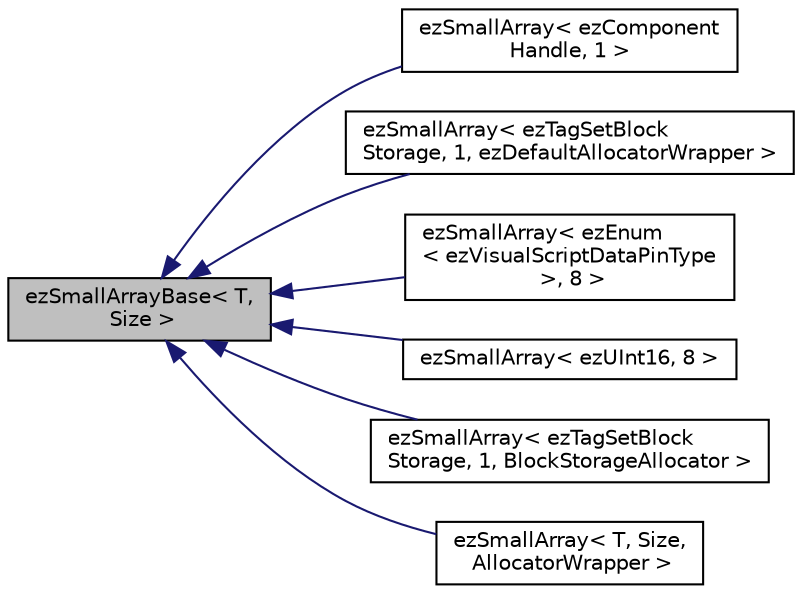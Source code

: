 digraph "ezSmallArrayBase&lt; T, Size &gt;"
{
 // LATEX_PDF_SIZE
  edge [fontname="Helvetica",fontsize="10",labelfontname="Helvetica",labelfontsize="10"];
  node [fontname="Helvetica",fontsize="10",shape=record];
  rankdir="LR";
  Node1 [label="ezSmallArrayBase\< T,\l Size \>",height=0.2,width=0.4,color="black", fillcolor="grey75", style="filled", fontcolor="black",tooltip="Implementation of a dynamically growing array with in-place storage and small memory overhead."];
  Node1 -> Node2 [dir="back",color="midnightblue",fontsize="10",style="solid",fontname="Helvetica"];
  Node2 [label="ezSmallArray\< ezComponent\lHandle, 1 \>",height=0.2,width=0.4,color="black", fillcolor="white", style="filled",URL="$d0/d0c/classez_small_array.htm",tooltip=" "];
  Node1 -> Node3 [dir="back",color="midnightblue",fontsize="10",style="solid",fontname="Helvetica"];
  Node3 [label="ezSmallArray\< ezTagSetBlock\lStorage, 1, ezDefaultAllocatorWrapper \>",height=0.2,width=0.4,color="black", fillcolor="white", style="filled",URL="$d0/d0c/classez_small_array.htm",tooltip=" "];
  Node1 -> Node4 [dir="back",color="midnightblue",fontsize="10",style="solid",fontname="Helvetica"];
  Node4 [label="ezSmallArray\< ezEnum\l\< ezVisualScriptDataPinType\l \>, 8 \>",height=0.2,width=0.4,color="black", fillcolor="white", style="filled",URL="$d0/d0c/classez_small_array.htm",tooltip=" "];
  Node1 -> Node5 [dir="back",color="midnightblue",fontsize="10",style="solid",fontname="Helvetica"];
  Node5 [label="ezSmallArray\< ezUInt16, 8 \>",height=0.2,width=0.4,color="black", fillcolor="white", style="filled",URL="$d0/d0c/classez_small_array.htm",tooltip=" "];
  Node1 -> Node6 [dir="back",color="midnightblue",fontsize="10",style="solid",fontname="Helvetica"];
  Node6 [label="ezSmallArray\< ezTagSetBlock\lStorage, 1, BlockStorageAllocator \>",height=0.2,width=0.4,color="black", fillcolor="white", style="filled",URL="$d0/d0c/classez_small_array.htm",tooltip=" "];
  Node1 -> Node7 [dir="back",color="midnightblue",fontsize="10",style="solid",fontname="Helvetica"];
  Node7 [label="ezSmallArray\< T, Size,\l AllocatorWrapper \>",height=0.2,width=0.4,color="black", fillcolor="white", style="filled",URL="$d0/d0c/classez_small_array.htm",tooltip=" "];
}
